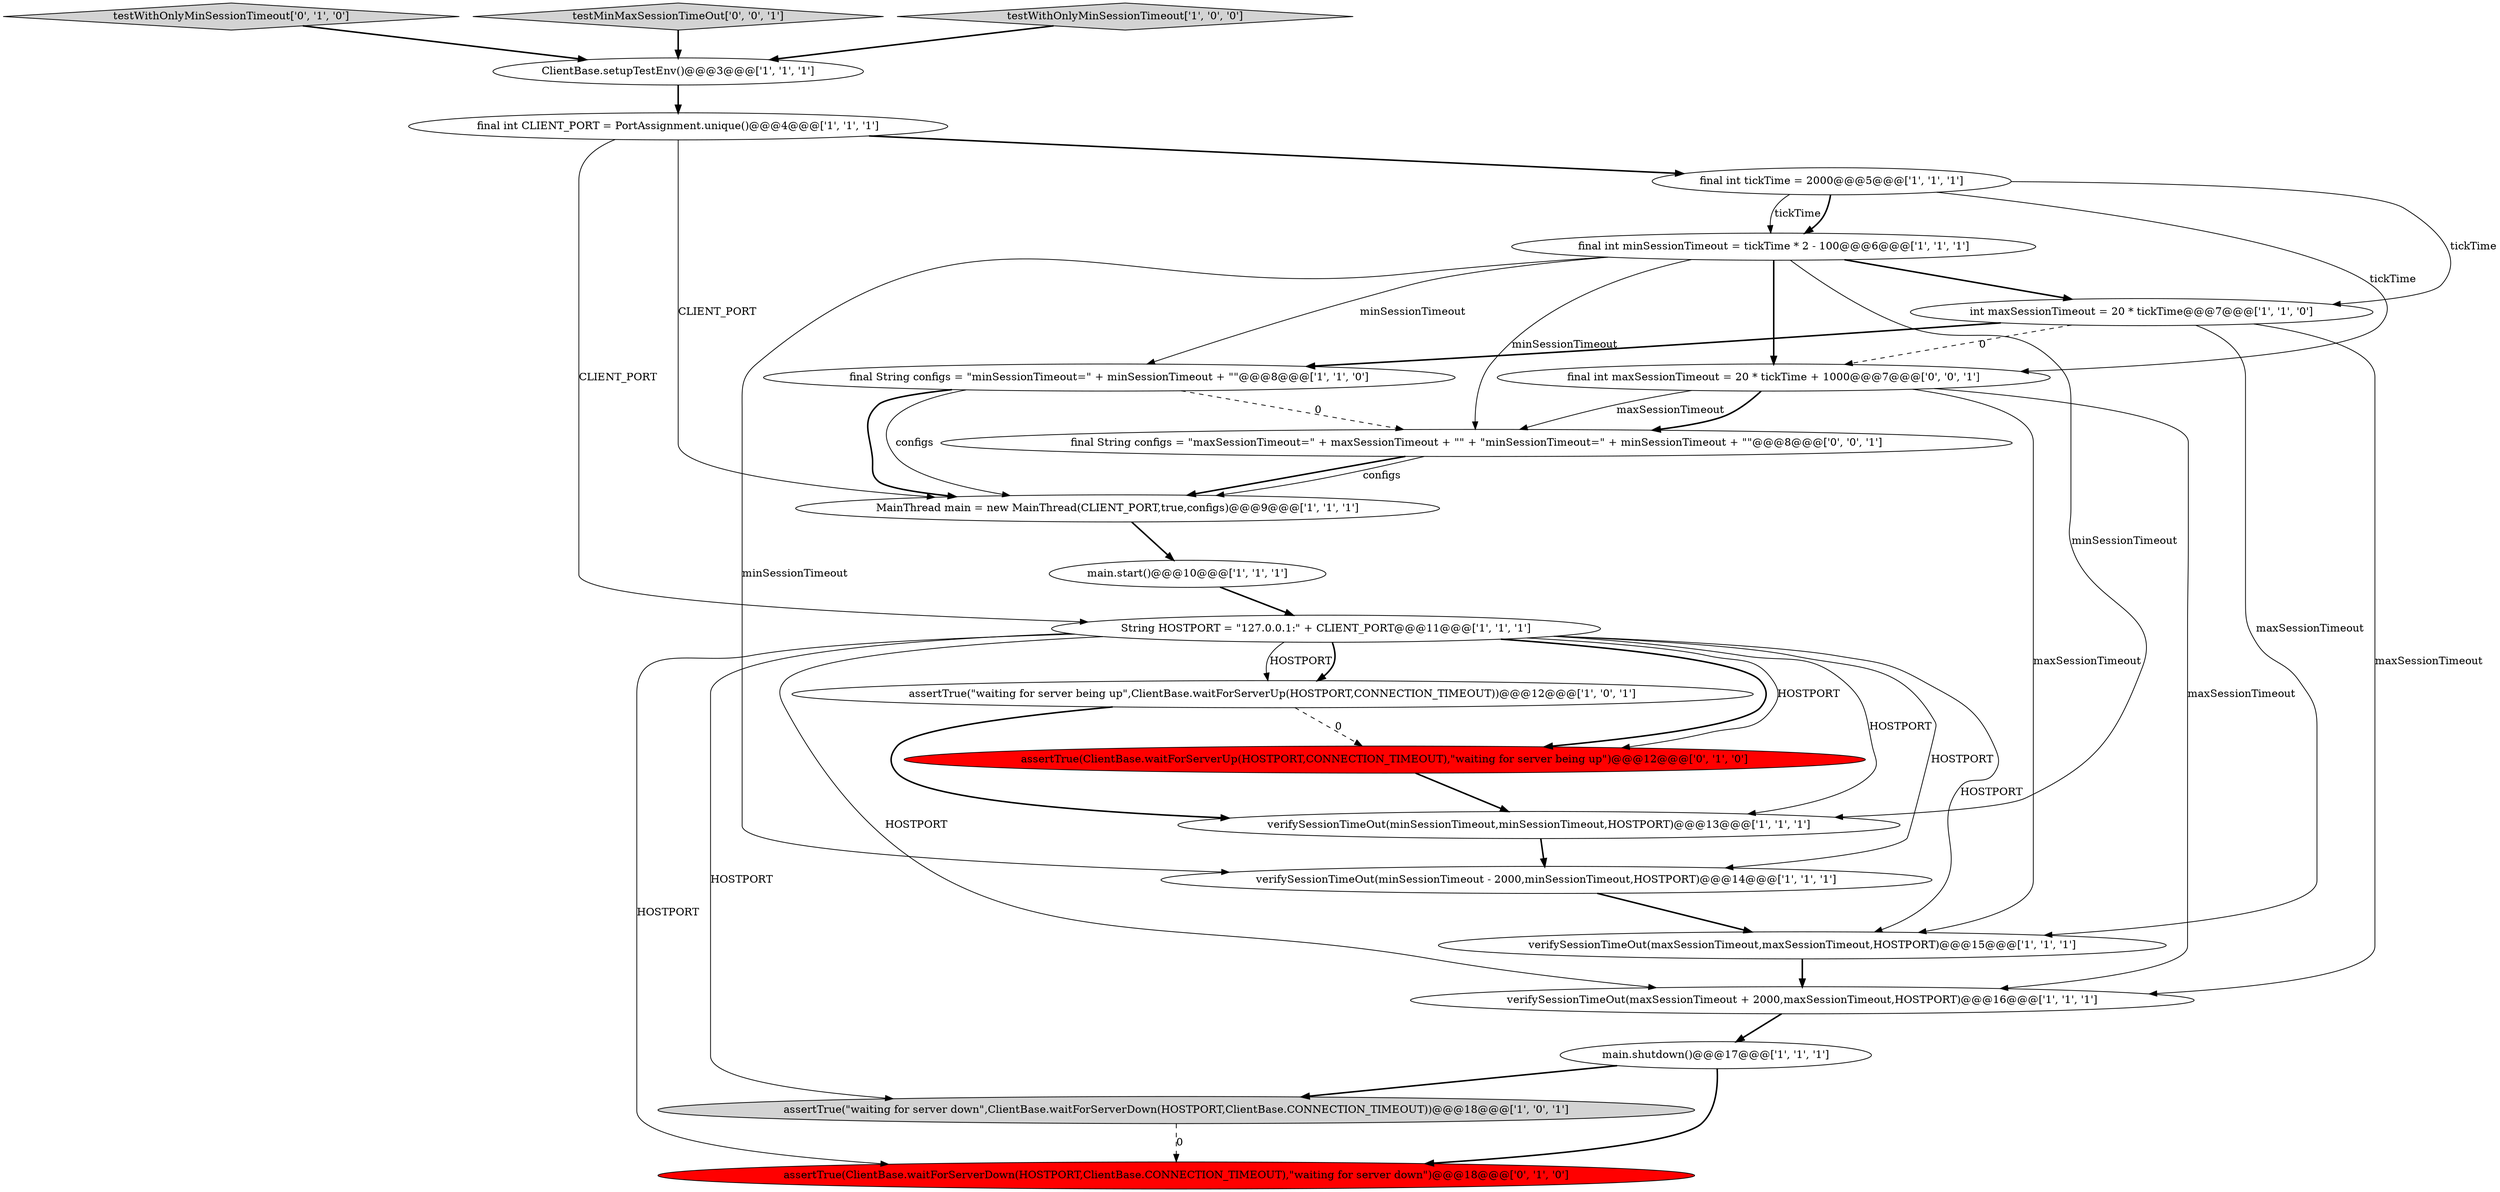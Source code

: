 digraph {
14 [style = filled, label = "int maxSessionTimeout = 20 * tickTime@@@7@@@['1', '1', '0']", fillcolor = white, shape = ellipse image = "AAA0AAABBB1BBB"];
18 [style = filled, label = "testWithOnlyMinSessionTimeout['0', '1', '0']", fillcolor = lightgray, shape = diamond image = "AAA0AAABBB2BBB"];
16 [style = filled, label = "verifySessionTimeOut(minSessionTimeout - 2000,minSessionTimeout,HOSTPORT)@@@14@@@['1', '1', '1']", fillcolor = white, shape = ellipse image = "AAA0AAABBB1BBB"];
6 [style = filled, label = "verifySessionTimeOut(maxSessionTimeout + 2000,maxSessionTimeout,HOSTPORT)@@@16@@@['1', '1', '1']", fillcolor = white, shape = ellipse image = "AAA0AAABBB1BBB"];
10 [style = filled, label = "final String configs = \"minSessionTimeout=\" + minSessionTimeout + \"\"@@@8@@@['1', '1', '0']", fillcolor = white, shape = ellipse image = "AAA0AAABBB1BBB"];
8 [style = filled, label = "MainThread main = new MainThread(CLIENT_PORT,true,configs)@@@9@@@['1', '1', '1']", fillcolor = white, shape = ellipse image = "AAA0AAABBB1BBB"];
22 [style = filled, label = "final String configs = \"maxSessionTimeout=\" + maxSessionTimeout + \"\" + \"minSessionTimeout=\" + minSessionTimeout + \"\"@@@8@@@['0', '0', '1']", fillcolor = white, shape = ellipse image = "AAA0AAABBB3BBB"];
12 [style = filled, label = "ClientBase.setupTestEnv()@@@3@@@['1', '1', '1']", fillcolor = white, shape = ellipse image = "AAA0AAABBB1BBB"];
21 [style = filled, label = "final int maxSessionTimeout = 20 * tickTime + 1000@@@7@@@['0', '0', '1']", fillcolor = white, shape = ellipse image = "AAA0AAABBB3BBB"];
7 [style = filled, label = "assertTrue(\"waiting for server down\",ClientBase.waitForServerDown(HOSTPORT,ClientBase.CONNECTION_TIMEOUT))@@@18@@@['1', '0', '1']", fillcolor = lightgray, shape = ellipse image = "AAA0AAABBB1BBB"];
19 [style = filled, label = "assertTrue(ClientBase.waitForServerUp(HOSTPORT,CONNECTION_TIMEOUT),\"waiting for server being up\")@@@12@@@['0', '1', '0']", fillcolor = red, shape = ellipse image = "AAA1AAABBB2BBB"];
20 [style = filled, label = "testMinMaxSessionTimeOut['0', '0', '1']", fillcolor = lightgray, shape = diamond image = "AAA0AAABBB3BBB"];
2 [style = filled, label = "testWithOnlyMinSessionTimeout['1', '0', '0']", fillcolor = lightgray, shape = diamond image = "AAA0AAABBB1BBB"];
9 [style = filled, label = "assertTrue(\"waiting for server being up\",ClientBase.waitForServerUp(HOSTPORT,CONNECTION_TIMEOUT))@@@12@@@['1', '0', '1']", fillcolor = white, shape = ellipse image = "AAA0AAABBB1BBB"];
5 [style = filled, label = "verifySessionTimeOut(maxSessionTimeout,maxSessionTimeout,HOSTPORT)@@@15@@@['1', '1', '1']", fillcolor = white, shape = ellipse image = "AAA0AAABBB1BBB"];
17 [style = filled, label = "assertTrue(ClientBase.waitForServerDown(HOSTPORT,ClientBase.CONNECTION_TIMEOUT),\"waiting for server down\")@@@18@@@['0', '1', '0']", fillcolor = red, shape = ellipse image = "AAA1AAABBB2BBB"];
11 [style = filled, label = "main.start()@@@10@@@['1', '1', '1']", fillcolor = white, shape = ellipse image = "AAA0AAABBB1BBB"];
3 [style = filled, label = "final int tickTime = 2000@@@5@@@['1', '1', '1']", fillcolor = white, shape = ellipse image = "AAA0AAABBB1BBB"];
4 [style = filled, label = "main.shutdown()@@@17@@@['1', '1', '1']", fillcolor = white, shape = ellipse image = "AAA0AAABBB1BBB"];
1 [style = filled, label = "verifySessionTimeOut(minSessionTimeout,minSessionTimeout,HOSTPORT)@@@13@@@['1', '1', '1']", fillcolor = white, shape = ellipse image = "AAA0AAABBB1BBB"];
0 [style = filled, label = "final int CLIENT_PORT = PortAssignment.unique()@@@4@@@['1', '1', '1']", fillcolor = white, shape = ellipse image = "AAA0AAABBB1BBB"];
13 [style = filled, label = "final int minSessionTimeout = tickTime * 2 - 100@@@6@@@['1', '1', '1']", fillcolor = white, shape = ellipse image = "AAA0AAABBB1BBB"];
15 [style = filled, label = "String HOSTPORT = \"127.0.0.1:\" + CLIENT_PORT@@@11@@@['1', '1', '1']", fillcolor = white, shape = ellipse image = "AAA0AAABBB1BBB"];
0->3 [style = bold, label=""];
21->6 [style = solid, label="maxSessionTimeout"];
15->5 [style = solid, label="HOSTPORT"];
0->8 [style = solid, label="CLIENT_PORT"];
3->13 [style = solid, label="tickTime"];
15->6 [style = solid, label="HOSTPORT"];
4->17 [style = bold, label=""];
15->17 [style = solid, label="HOSTPORT"];
7->17 [style = dashed, label="0"];
13->10 [style = solid, label="minSessionTimeout"];
18->12 [style = bold, label=""];
14->10 [style = bold, label=""];
10->22 [style = dashed, label="0"];
15->19 [style = bold, label=""];
12->0 [style = bold, label=""];
13->1 [style = solid, label="minSessionTimeout"];
21->22 [style = solid, label="maxSessionTimeout"];
4->7 [style = bold, label=""];
11->15 [style = bold, label=""];
2->12 [style = bold, label=""];
21->5 [style = solid, label="maxSessionTimeout"];
15->7 [style = solid, label="HOSTPORT"];
22->8 [style = bold, label=""];
9->19 [style = dashed, label="0"];
13->16 [style = solid, label="minSessionTimeout"];
14->5 [style = solid, label="maxSessionTimeout"];
6->4 [style = bold, label=""];
19->1 [style = bold, label=""];
15->1 [style = solid, label="HOSTPORT"];
5->6 [style = bold, label=""];
10->8 [style = bold, label=""];
14->6 [style = solid, label="maxSessionTimeout"];
15->9 [style = solid, label="HOSTPORT"];
13->22 [style = solid, label="minSessionTimeout"];
21->22 [style = bold, label=""];
15->9 [style = bold, label=""];
1->16 [style = bold, label=""];
15->16 [style = solid, label="HOSTPORT"];
20->12 [style = bold, label=""];
3->13 [style = bold, label=""];
16->5 [style = bold, label=""];
22->8 [style = solid, label="configs"];
14->21 [style = dashed, label="0"];
15->19 [style = solid, label="HOSTPORT"];
10->8 [style = solid, label="configs"];
3->21 [style = solid, label="tickTime"];
9->1 [style = bold, label=""];
13->21 [style = bold, label=""];
8->11 [style = bold, label=""];
13->14 [style = bold, label=""];
3->14 [style = solid, label="tickTime"];
0->15 [style = solid, label="CLIENT_PORT"];
}
